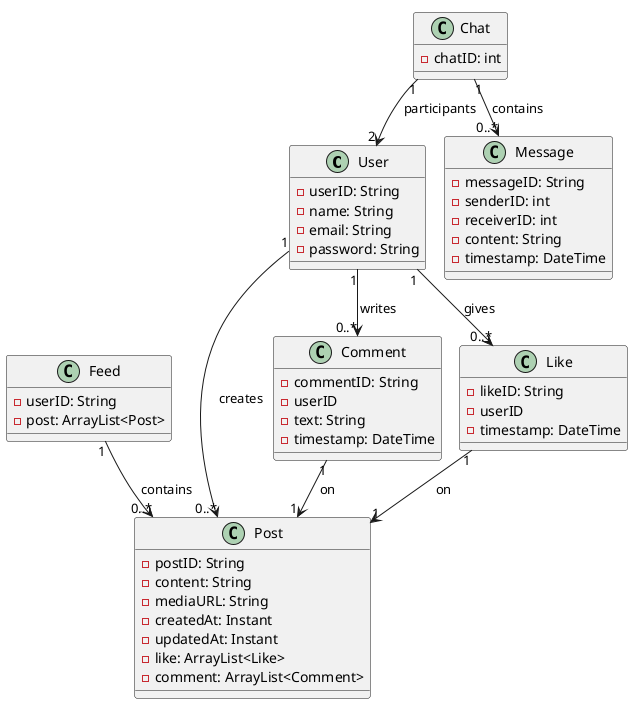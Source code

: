 @startuml
!pragma layout smetana

' ======================
' Domain Entities
' ======================

class User {
  - userID: String
  - name: String
  - email: String
  - password: String
}

class Post {
  - postID: String
  - content: String
  - mediaURL: String
  - createdAt: Instant
  - updatedAt: Instant
  - like: ArrayList<Like>
  - comment: ArrayList<Comment>
}

class Comment {
  - commentID: String
  - userID
  - text: String
  - timestamp: DateTime
}

class Like {
  - likeID: String
  - userID
  - timestamp: DateTime
}

class Chat {
  - chatID: int
}

class Message {
  - messageID: String
  - senderID: int
  - receiverID: int
  - content: String
  - timestamp: DateTime
}

class Feed {
    - userID: String
    - post: ArrayList<Post>
}

' ======================
' Relationships Between Entities
' ======================

' A User creates many Posts; each Post belongs to one User.
User "1" --> "0..*" Post : creates

' A User writes many Comments; each Comment is written by one User and on one Post.
User "1" --> "0..*" Comment : writes
Comment "1" --> "1" Post : on

' A User gives many Likes; each Like is by one User on one Post.
User "1" --> "0..*" Like : gives
Like "1" --> "1" Post : on

' A Chat involves two Users (simplified for now as a direct association).
Chat "1" --> "2" User : participants

' A Chat contains many Messages; each Message belongs to one Chat.
Chat "1" --> "0..*" Message : contains

Feed "1" --> "0..*" Post: contains

@enduml
